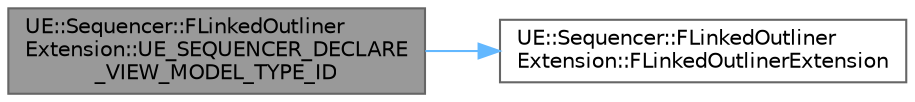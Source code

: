 digraph "UE::Sequencer::FLinkedOutlinerExtension::UE_SEQUENCER_DECLARE_VIEW_MODEL_TYPE_ID"
{
 // INTERACTIVE_SVG=YES
 // LATEX_PDF_SIZE
  bgcolor="transparent";
  edge [fontname=Helvetica,fontsize=10,labelfontname=Helvetica,labelfontsize=10];
  node [fontname=Helvetica,fontsize=10,shape=box,height=0.2,width=0.4];
  rankdir="LR";
  Node1 [id="Node000001",label="UE::Sequencer::FLinkedOutliner\lExtension::UE_SEQUENCER_DECLARE\l_VIEW_MODEL_TYPE_ID",height=0.2,width=0.4,color="gray40", fillcolor="grey60", style="filled", fontcolor="black",tooltip=" "];
  Node1 -> Node2 [id="edge1_Node000001_Node000002",color="steelblue1",style="solid",tooltip=" "];
  Node2 [id="Node000002",label="UE::Sequencer::FLinkedOutliner\lExtension::FLinkedOutlinerExtension",height=0.2,width=0.4,color="grey40", fillcolor="white", style="filled",URL="$d6/d12/classUE_1_1Sequencer_1_1FLinkedOutlinerExtension.html#a06478bbeba1267bc16d605600f6536e7",tooltip=" "];
}

